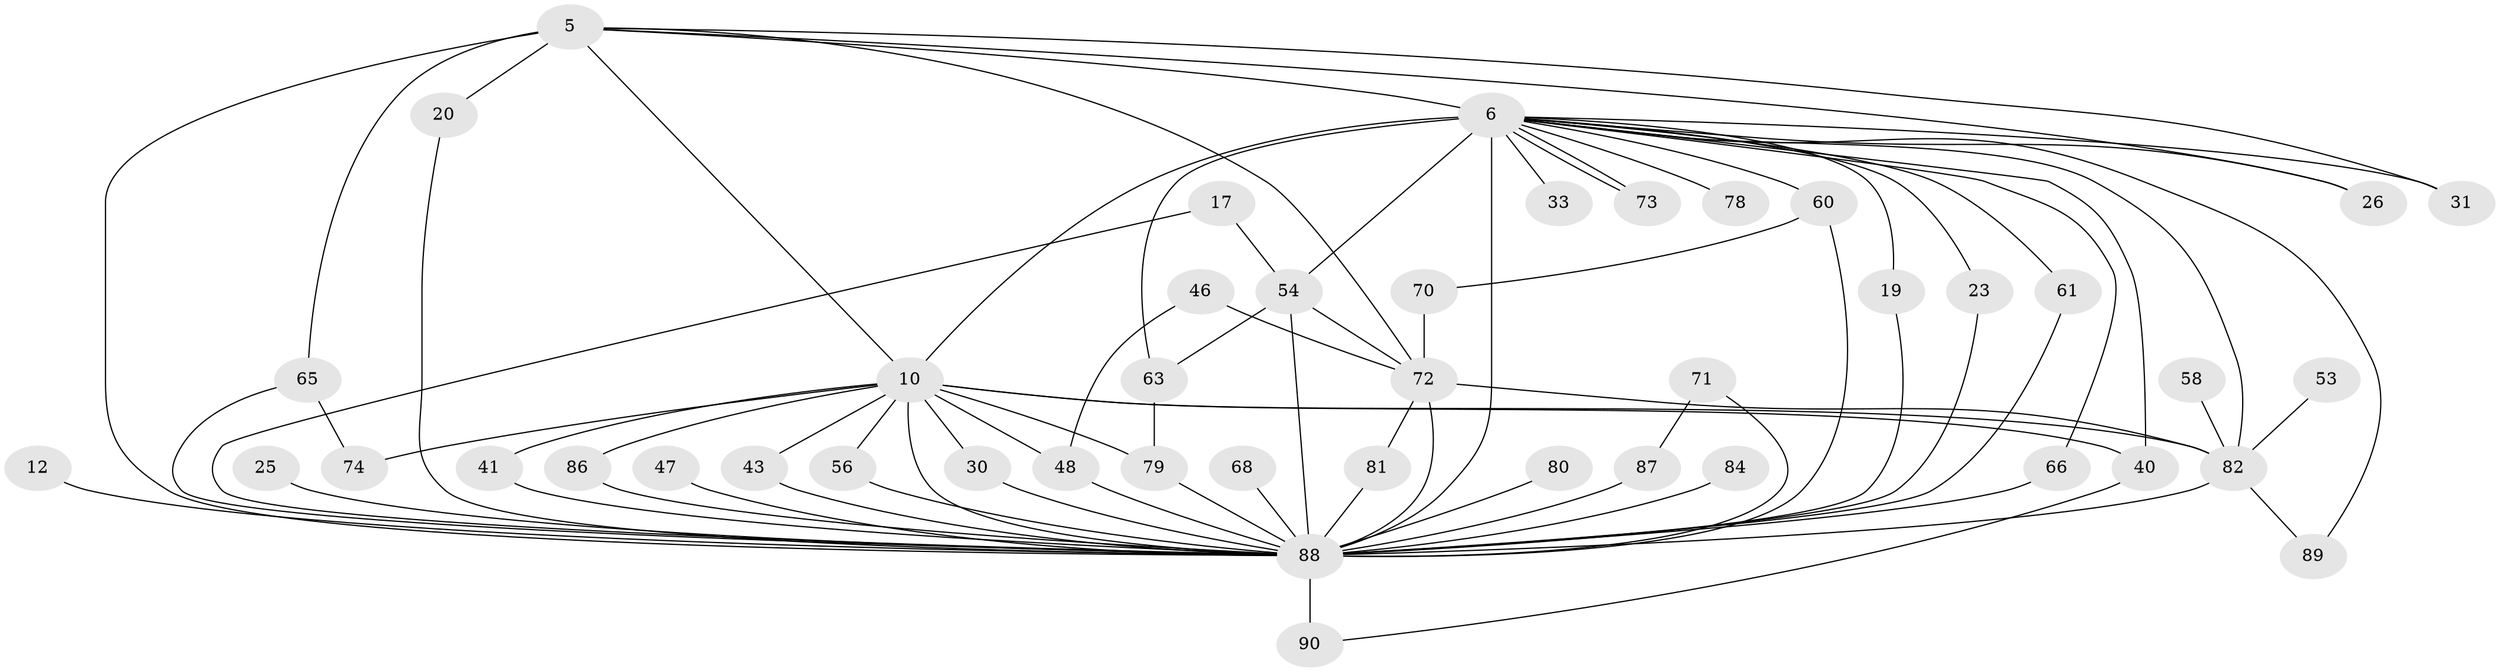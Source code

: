 // original degree distribution, {31: 0.011111111111111112, 22: 0.03333333333333333, 14: 0.011111111111111112, 18: 0.011111111111111112, 10: 0.022222222222222223, 19: 0.011111111111111112, 16: 0.022222222222222223, 2: 0.5111111111111111, 6: 0.011111111111111112, 4: 0.1111111111111111, 5: 0.03333333333333333, 3: 0.2111111111111111}
// Generated by graph-tools (version 1.1) at 2025/46/03/04/25 21:46:53]
// undirected, 45 vertices, 81 edges
graph export_dot {
graph [start="1"]
  node [color=gray90,style=filled];
  5 [super="+3"];
  6 [super="+4"];
  10 [super="+7"];
  12;
  17;
  19;
  20;
  23;
  25;
  26;
  30;
  31;
  33;
  40;
  41;
  43;
  46;
  47;
  48 [super="+24"];
  53;
  54 [super="+16+52"];
  56;
  58;
  60 [super="+59"];
  61;
  63 [super="+22"];
  65;
  66 [super="+29+45"];
  68;
  70;
  71;
  72 [super="+32+51"];
  73;
  74 [super="+67"];
  78;
  79 [super="+21"];
  80;
  81;
  82 [super="+38+69+39+37+35+77"];
  84;
  86 [super="+76+28"];
  87 [super="+62"];
  88 [super="+83+55+85+9+2"];
  89;
  90 [super="+57"];
  5 -- 6 [weight=4];
  5 -- 10 [weight=4];
  5 -- 26;
  5 -- 65;
  5 -- 20;
  5 -- 31;
  5 -- 72;
  5 -- 88 [weight=9];
  6 -- 10 [weight=4];
  6 -- 19;
  6 -- 31;
  6 -- 33 [weight=2];
  6 -- 40;
  6 -- 73;
  6 -- 73;
  6 -- 78 [weight=2];
  6 -- 23;
  6 -- 89;
  6 -- 26;
  6 -- 61;
  6 -- 63;
  6 -- 66;
  6 -- 60;
  6 -- 82;
  6 -- 54;
  6 -- 88 [weight=8];
  10 -- 43;
  10 -- 56;
  10 -- 74 [weight=2];
  10 -- 40;
  10 -- 41;
  10 -- 79 [weight=2];
  10 -- 30;
  10 -- 48;
  10 -- 82 [weight=3];
  10 -- 86;
  10 -- 88 [weight=8];
  12 -- 88 [weight=2];
  17 -- 54;
  17 -- 88;
  19 -- 88;
  20 -- 88;
  23 -- 88;
  25 -- 88 [weight=2];
  30 -- 88;
  40 -- 90;
  41 -- 88;
  43 -- 88;
  46 -- 48;
  46 -- 72;
  47 -- 88 [weight=2];
  48 -- 88 [weight=2];
  53 -- 82 [weight=2];
  54 -- 63;
  54 -- 72;
  54 -- 88 [weight=5];
  56 -- 88;
  58 -- 82 [weight=2];
  60 -- 70;
  60 -- 88 [weight=3];
  61 -- 88;
  63 -- 79;
  65 -- 74;
  65 -- 88;
  66 -- 88 [weight=3];
  68 -- 88 [weight=2];
  70 -- 72;
  71 -- 88;
  71 -- 87;
  72 -- 81;
  72 -- 82 [weight=2];
  72 -- 88 [weight=6];
  79 -- 88;
  80 -- 88;
  81 -- 88;
  82 -- 89;
  82 -- 88 [weight=9];
  84 -- 88;
  86 -- 88 [weight=5];
  87 -- 88 [weight=3];
  88 -- 90 [weight=2];
}
